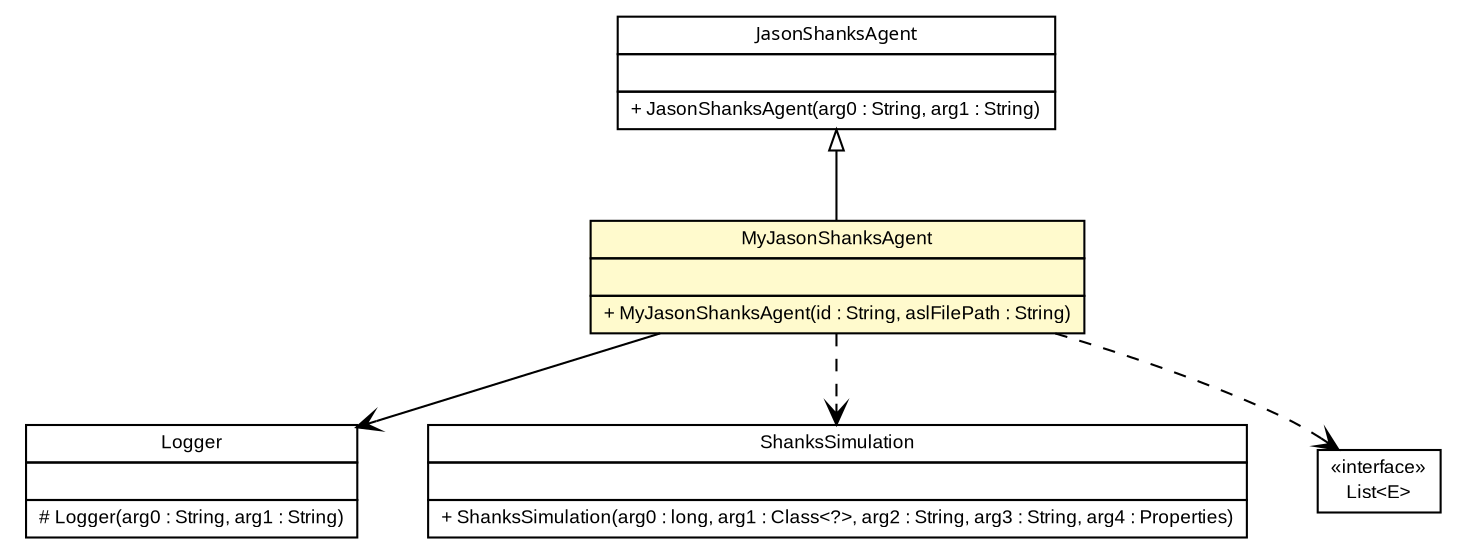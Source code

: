 #!/usr/local/bin/dot
#
# Class diagram 
# Generated by UMLGraph version 5.1 (http://www.umlgraph.org/)
#

digraph G {
	edge [fontname="arial",fontsize=10,labelfontname="arial",labelfontsize=10];
	node [fontname="arial",fontsize=10,shape=plaintext];
	nodesep=0.25;
	ranksep=0.5;
	// es.upm.dit.gsi.shanks.agent.test.MyJasonShanksAgent
	c2627 [label=<<table title="es.upm.dit.gsi.shanks.agent.test.MyJasonShanksAgent" border="0" cellborder="1" cellspacing="0" cellpadding="2" port="p" bgcolor="lemonChiffon" href="./MyJasonShanksAgent.html">
		<tr><td><table border="0" cellspacing="0" cellpadding="1">
<tr><td align="center" balign="center"> MyJasonShanksAgent </td></tr>
		</table></td></tr>
		<tr><td><table border="0" cellspacing="0" cellpadding="1">
<tr><td align="left" balign="left">  </td></tr>
		</table></td></tr>
		<tr><td><table border="0" cellspacing="0" cellpadding="1">
<tr><td align="left" balign="left"> + MyJasonShanksAgent(id : String, aslFilePath : String) </td></tr>
		</table></td></tr>
		</table>>, fontname="arial", fontcolor="black", fontsize=9.0];
	//es.upm.dit.gsi.shanks.agent.test.MyJasonShanksAgent extends es.upm.dit.gsi.shanks.agent.JasonShanksAgent
	c2698:p -> c2627:p [dir=back,arrowtail=empty];
	// es.upm.dit.gsi.shanks.agent.test.MyJasonShanksAgent NAVASSOC java.util.logging.Logger
	c2627:p -> c2699:p [taillabel="", label="", headlabel="", fontname="arial", fontcolor="black", fontsize=10.0, color="black", arrowhead=open];
	// es.upm.dit.gsi.shanks.agent.test.MyJasonShanksAgent DEPEND es.upm.dit.gsi.shanks.ShanksSimulation
	c2627:p -> c2700:p [taillabel="", label="", headlabel="", fontname="arial", fontcolor="black", fontsize=10.0, color="black", arrowhead=open, style=dashed];
	// es.upm.dit.gsi.shanks.agent.test.MyJasonShanksAgent DEPEND java.util.List<E>
	c2627:p -> c2701:p [taillabel="", label="", headlabel="", fontname="arial", fontcolor="black", fontsize=10.0, color="black", arrowhead=open, style=dashed];
	// java.util.List<E>
	c2701 [label=<<table title="java.util.List" border="0" cellborder="1" cellspacing="0" cellpadding="2" port="p" href="http://java.sun.com/j2se/1.4.2/docs/api/java/util/List.html">
		<tr><td><table border="0" cellspacing="0" cellpadding="1">
<tr><td align="center" balign="center"> &#171;interface&#187; </td></tr>
<tr><td align="center" balign="center"> List&lt;E&gt; </td></tr>
		</table></td></tr>
		</table>>, fontname="arial", fontcolor="black", fontsize=9.0];
	// es.upm.dit.gsi.shanks.agent.JasonShanksAgent
	c2698 [label=<<table title="es.upm.dit.gsi.shanks.agent.JasonShanksAgent" border="0" cellborder="1" cellspacing="0" cellpadding="2" port="p" href="http://java.sun.com/j2se/1.4.2/docs/api/es/upm/dit/gsi/shanks/agent/JasonShanksAgent.html">
		<tr><td><table border="0" cellspacing="0" cellpadding="1">
<tr><td align="center" balign="center"><font face="ariali"> JasonShanksAgent </font></td></tr>
		</table></td></tr>
		<tr><td><table border="0" cellspacing="0" cellpadding="1">
<tr><td align="left" balign="left">  </td></tr>
		</table></td></tr>
		<tr><td><table border="0" cellspacing="0" cellpadding="1">
<tr><td align="left" balign="left"> + JasonShanksAgent(arg0 : String, arg1 : String) </td></tr>
		</table></td></tr>
		</table>>, fontname="arial", fontcolor="black", fontsize=9.0];
	// java.util.logging.Logger
	c2699 [label=<<table title="java.util.logging.Logger" border="0" cellborder="1" cellspacing="0" cellpadding="2" port="p" href="http://java.sun.com/j2se/1.4.2/docs/api/java/util/logging/Logger.html">
		<tr><td><table border="0" cellspacing="0" cellpadding="1">
<tr><td align="center" balign="center"> Logger </td></tr>
		</table></td></tr>
		<tr><td><table border="0" cellspacing="0" cellpadding="1">
<tr><td align="left" balign="left">  </td></tr>
		</table></td></tr>
		<tr><td><table border="0" cellspacing="0" cellpadding="1">
<tr><td align="left" balign="left"> # Logger(arg0 : String, arg1 : String) </td></tr>
		</table></td></tr>
		</table>>, fontname="arial", fontcolor="black", fontsize=9.0];
	// es.upm.dit.gsi.shanks.ShanksSimulation
	c2700 [label=<<table title="es.upm.dit.gsi.shanks.ShanksSimulation" border="0" cellborder="1" cellspacing="0" cellpadding="2" port="p" href="http://java.sun.com/j2se/1.4.2/docs/api/es/upm/dit/gsi/shanks/ShanksSimulation.html">
		<tr><td><table border="0" cellspacing="0" cellpadding="1">
<tr><td align="center" balign="center"> ShanksSimulation </td></tr>
		</table></td></tr>
		<tr><td><table border="0" cellspacing="0" cellpadding="1">
<tr><td align="left" balign="left">  </td></tr>
		</table></td></tr>
		<tr><td><table border="0" cellspacing="0" cellpadding="1">
<tr><td align="left" balign="left"> + ShanksSimulation(arg0 : long, arg1 : Class&lt;?&gt;, arg2 : String, arg3 : String, arg4 : Properties) </td></tr>
		</table></td></tr>
		</table>>, fontname="arial", fontcolor="black", fontsize=9.0];
}

